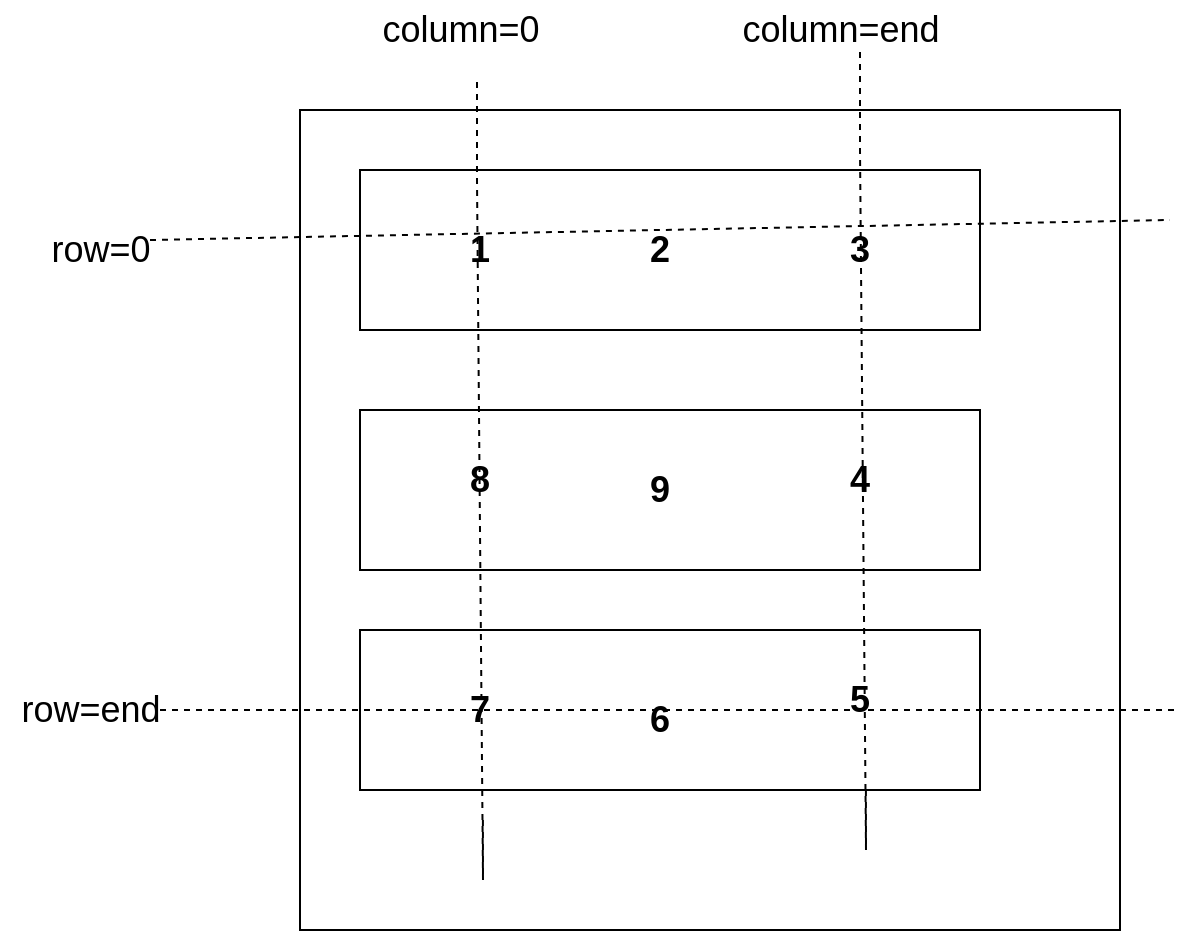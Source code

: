 <mxfile version="17.1.2" type="github">
  <diagram id="L9dHS3RSsunlJip9Qhri" name="Page-1">
    <mxGraphModel dx="1422" dy="754" grid="1" gridSize="10" guides="1" tooltips="1" connect="1" arrows="1" fold="1" page="1" pageScale="1" pageWidth="850" pageHeight="1100" math="0" shadow="0">
      <root>
        <mxCell id="0" />
        <mxCell id="1" parent="0" />
        <mxCell id="ADCb1g6xV7SkuzcQprg9-1" value="" style="whiteSpace=wrap;html=1;aspect=fixed;" vertex="1" parent="1">
          <mxGeometry x="170" y="70" width="410" height="410" as="geometry" />
        </mxCell>
        <mxCell id="ADCb1g6xV7SkuzcQprg9-2" value="&amp;nbsp; &amp;nbsp; &amp;nbsp; &amp;nbsp; &amp;nbsp;" style="rounded=0;whiteSpace=wrap;html=1;" vertex="1" parent="1">
          <mxGeometry x="200" y="100" width="310" height="80" as="geometry" />
        </mxCell>
        <mxCell id="ADCb1g6xV7SkuzcQprg9-4" value="&lt;b&gt;&lt;font style=&quot;font-size: 18px&quot;&gt;1&lt;/font&gt;&lt;/b&gt;" style="text;html=1;strokeColor=none;fillColor=none;align=center;verticalAlign=middle;whiteSpace=wrap;rounded=0;" vertex="1" parent="1">
          <mxGeometry x="240" y="125" width="40" height="30" as="geometry" />
        </mxCell>
        <mxCell id="ADCb1g6xV7SkuzcQprg9-5" value="&lt;span style=&quot;font-size: 18px&quot;&gt;&lt;b&gt;2&lt;/b&gt;&lt;/span&gt;" style="text;html=1;strokeColor=none;fillColor=none;align=center;verticalAlign=middle;whiteSpace=wrap;rounded=0;" vertex="1" parent="1">
          <mxGeometry x="330" y="125" width="40" height="30" as="geometry" />
        </mxCell>
        <mxCell id="ADCb1g6xV7SkuzcQprg9-6" value="&lt;span style=&quot;font-size: 18px&quot;&gt;&lt;b&gt;3&lt;/b&gt;&lt;/span&gt;" style="text;html=1;strokeColor=none;fillColor=none;align=center;verticalAlign=middle;whiteSpace=wrap;rounded=0;" vertex="1" parent="1">
          <mxGeometry x="430" y="125" width="40" height="30" as="geometry" />
        </mxCell>
        <mxCell id="ADCb1g6xV7SkuzcQprg9-7" value="&amp;nbsp; &amp;nbsp; &amp;nbsp; &amp;nbsp; &amp;nbsp;" style="rounded=0;whiteSpace=wrap;html=1;" vertex="1" parent="1">
          <mxGeometry x="200" y="220" width="310" height="80" as="geometry" />
        </mxCell>
        <mxCell id="ADCb1g6xV7SkuzcQprg9-8" value="&amp;nbsp; &amp;nbsp; &amp;nbsp; &amp;nbsp; &amp;nbsp;" style="rounded=0;whiteSpace=wrap;html=1;" vertex="1" parent="1">
          <mxGeometry x="200" y="330" width="310" height="80" as="geometry" />
        </mxCell>
        <mxCell id="ADCb1g6xV7SkuzcQprg9-9" value="&lt;span style=&quot;font-size: 18px&quot;&gt;&lt;b&gt;4&lt;/b&gt;&lt;/span&gt;" style="text;html=1;strokeColor=none;fillColor=none;align=center;verticalAlign=middle;whiteSpace=wrap;rounded=0;" vertex="1" parent="1">
          <mxGeometry x="430" y="240" width="40" height="30" as="geometry" />
        </mxCell>
        <mxCell id="ADCb1g6xV7SkuzcQprg9-10" value="&lt;span style=&quot;font-size: 18px&quot;&gt;&lt;b&gt;5&lt;/b&gt;&lt;/span&gt;" style="text;html=1;strokeColor=none;fillColor=none;align=center;verticalAlign=middle;whiteSpace=wrap;rounded=0;" vertex="1" parent="1">
          <mxGeometry x="430" y="350" width="40" height="30" as="geometry" />
        </mxCell>
        <mxCell id="ADCb1g6xV7SkuzcQprg9-12" value="&lt;span style=&quot;font-size: 18px&quot;&gt;&lt;b&gt;7&lt;/b&gt;&lt;/span&gt;" style="text;html=1;strokeColor=none;fillColor=none;align=center;verticalAlign=middle;whiteSpace=wrap;rounded=0;" vertex="1" parent="1">
          <mxGeometry x="240" y="355" width="40" height="30" as="geometry" />
        </mxCell>
        <mxCell id="ADCb1g6xV7SkuzcQprg9-13" value="&lt;span style=&quot;font-size: 18px&quot;&gt;&lt;b&gt;9&lt;/b&gt;&lt;/span&gt;" style="text;html=1;strokeColor=none;fillColor=none;align=center;verticalAlign=middle;whiteSpace=wrap;rounded=0;" vertex="1" parent="1">
          <mxGeometry x="330" y="245" width="40" height="30" as="geometry" />
        </mxCell>
        <mxCell id="ADCb1g6xV7SkuzcQprg9-14" value="&lt;span style=&quot;font-size: 18px&quot;&gt;&lt;b&gt;8&lt;/b&gt;&lt;/span&gt;" style="text;html=1;strokeColor=none;fillColor=none;align=center;verticalAlign=middle;whiteSpace=wrap;rounded=0;" vertex="1" parent="1">
          <mxGeometry x="240" y="240" width="40" height="30" as="geometry" />
        </mxCell>
        <mxCell id="ADCb1g6xV7SkuzcQprg9-15" value="&lt;span style=&quot;font-size: 18px&quot;&gt;&lt;b&gt;6&lt;/b&gt;&lt;/span&gt;" style="text;html=1;strokeColor=none;fillColor=none;align=center;verticalAlign=middle;whiteSpace=wrap;rounded=0;" vertex="1" parent="1">
          <mxGeometry x="330" y="360" width="40" height="30" as="geometry" />
        </mxCell>
        <mxCell id="ADCb1g6xV7SkuzcQprg9-16" value="" style="endArrow=none;dashed=1;html=1;rounded=0;fontSize=18;exitX=0.816;exitY=1;exitDx=0;exitDy=0;exitPerimeter=0;" edge="1" parent="1" source="ADCb1g6xV7SkuzcQprg9-8">
          <mxGeometry width="50" height="50" relative="1" as="geometry">
            <mxPoint x="560" y="410" as="sourcePoint" />
            <mxPoint x="450" y="40" as="targetPoint" />
            <Array as="points">
              <mxPoint x="453" y="440" />
              <mxPoint x="450" y="90" />
            </Array>
          </mxGeometry>
        </mxCell>
        <mxCell id="ADCb1g6xV7SkuzcQprg9-17" value="" style="endArrow=none;dashed=1;html=1;rounded=0;fontSize=18;exitX=0.816;exitY=1;exitDx=0;exitDy=0;exitPerimeter=0;" edge="1" parent="1">
          <mxGeometry width="50" height="50" relative="1" as="geometry">
            <mxPoint x="261.46" y="425" as="sourcePoint" />
            <mxPoint x="258.5" y="55" as="targetPoint" />
            <Array as="points">
              <mxPoint x="261.5" y="455" />
              <mxPoint x="258.5" y="105" />
            </Array>
          </mxGeometry>
        </mxCell>
        <mxCell id="ADCb1g6xV7SkuzcQprg9-18" value="" style="endArrow=none;dashed=1;html=1;rounded=0;fontSize=18;" edge="1" parent="1">
          <mxGeometry width="50" height="50" relative="1" as="geometry">
            <mxPoint x="100" y="370" as="sourcePoint" />
            <mxPoint x="610" y="370" as="targetPoint" />
          </mxGeometry>
        </mxCell>
        <mxCell id="ADCb1g6xV7SkuzcQprg9-19" value="" style="endArrow=none;dashed=1;html=1;rounded=0;fontSize=18;" edge="1" parent="1">
          <mxGeometry width="50" height="50" relative="1" as="geometry">
            <mxPoint x="95" y="135" as="sourcePoint" />
            <mxPoint x="605" y="125" as="targetPoint" />
          </mxGeometry>
        </mxCell>
        <mxCell id="ADCb1g6xV7SkuzcQprg9-20" value="row=0" style="text;html=1;align=center;verticalAlign=middle;resizable=0;points=[];autosize=1;strokeColor=none;fillColor=none;fontSize=18;" vertex="1" parent="1">
          <mxGeometry x="35" y="125" width="70" height="30" as="geometry" />
        </mxCell>
        <mxCell id="ADCb1g6xV7SkuzcQprg9-21" value="row=end" style="text;html=1;align=center;verticalAlign=middle;resizable=0;points=[];autosize=1;strokeColor=none;fillColor=none;fontSize=18;" vertex="1" parent="1">
          <mxGeometry x="20" y="355" width="90" height="30" as="geometry" />
        </mxCell>
        <mxCell id="ADCb1g6xV7SkuzcQprg9-22" value="column=0" style="text;html=1;align=center;verticalAlign=middle;resizable=0;points=[];autosize=1;strokeColor=none;fillColor=none;fontSize=18;" vertex="1" parent="1">
          <mxGeometry x="205" y="15" width="90" height="30" as="geometry" />
        </mxCell>
        <mxCell id="ADCb1g6xV7SkuzcQprg9-23" value="column=end" style="text;html=1;align=center;verticalAlign=middle;resizable=0;points=[];autosize=1;strokeColor=none;fillColor=none;fontSize=18;" vertex="1" parent="1">
          <mxGeometry x="385" y="15" width="110" height="30" as="geometry" />
        </mxCell>
      </root>
    </mxGraphModel>
  </diagram>
</mxfile>
